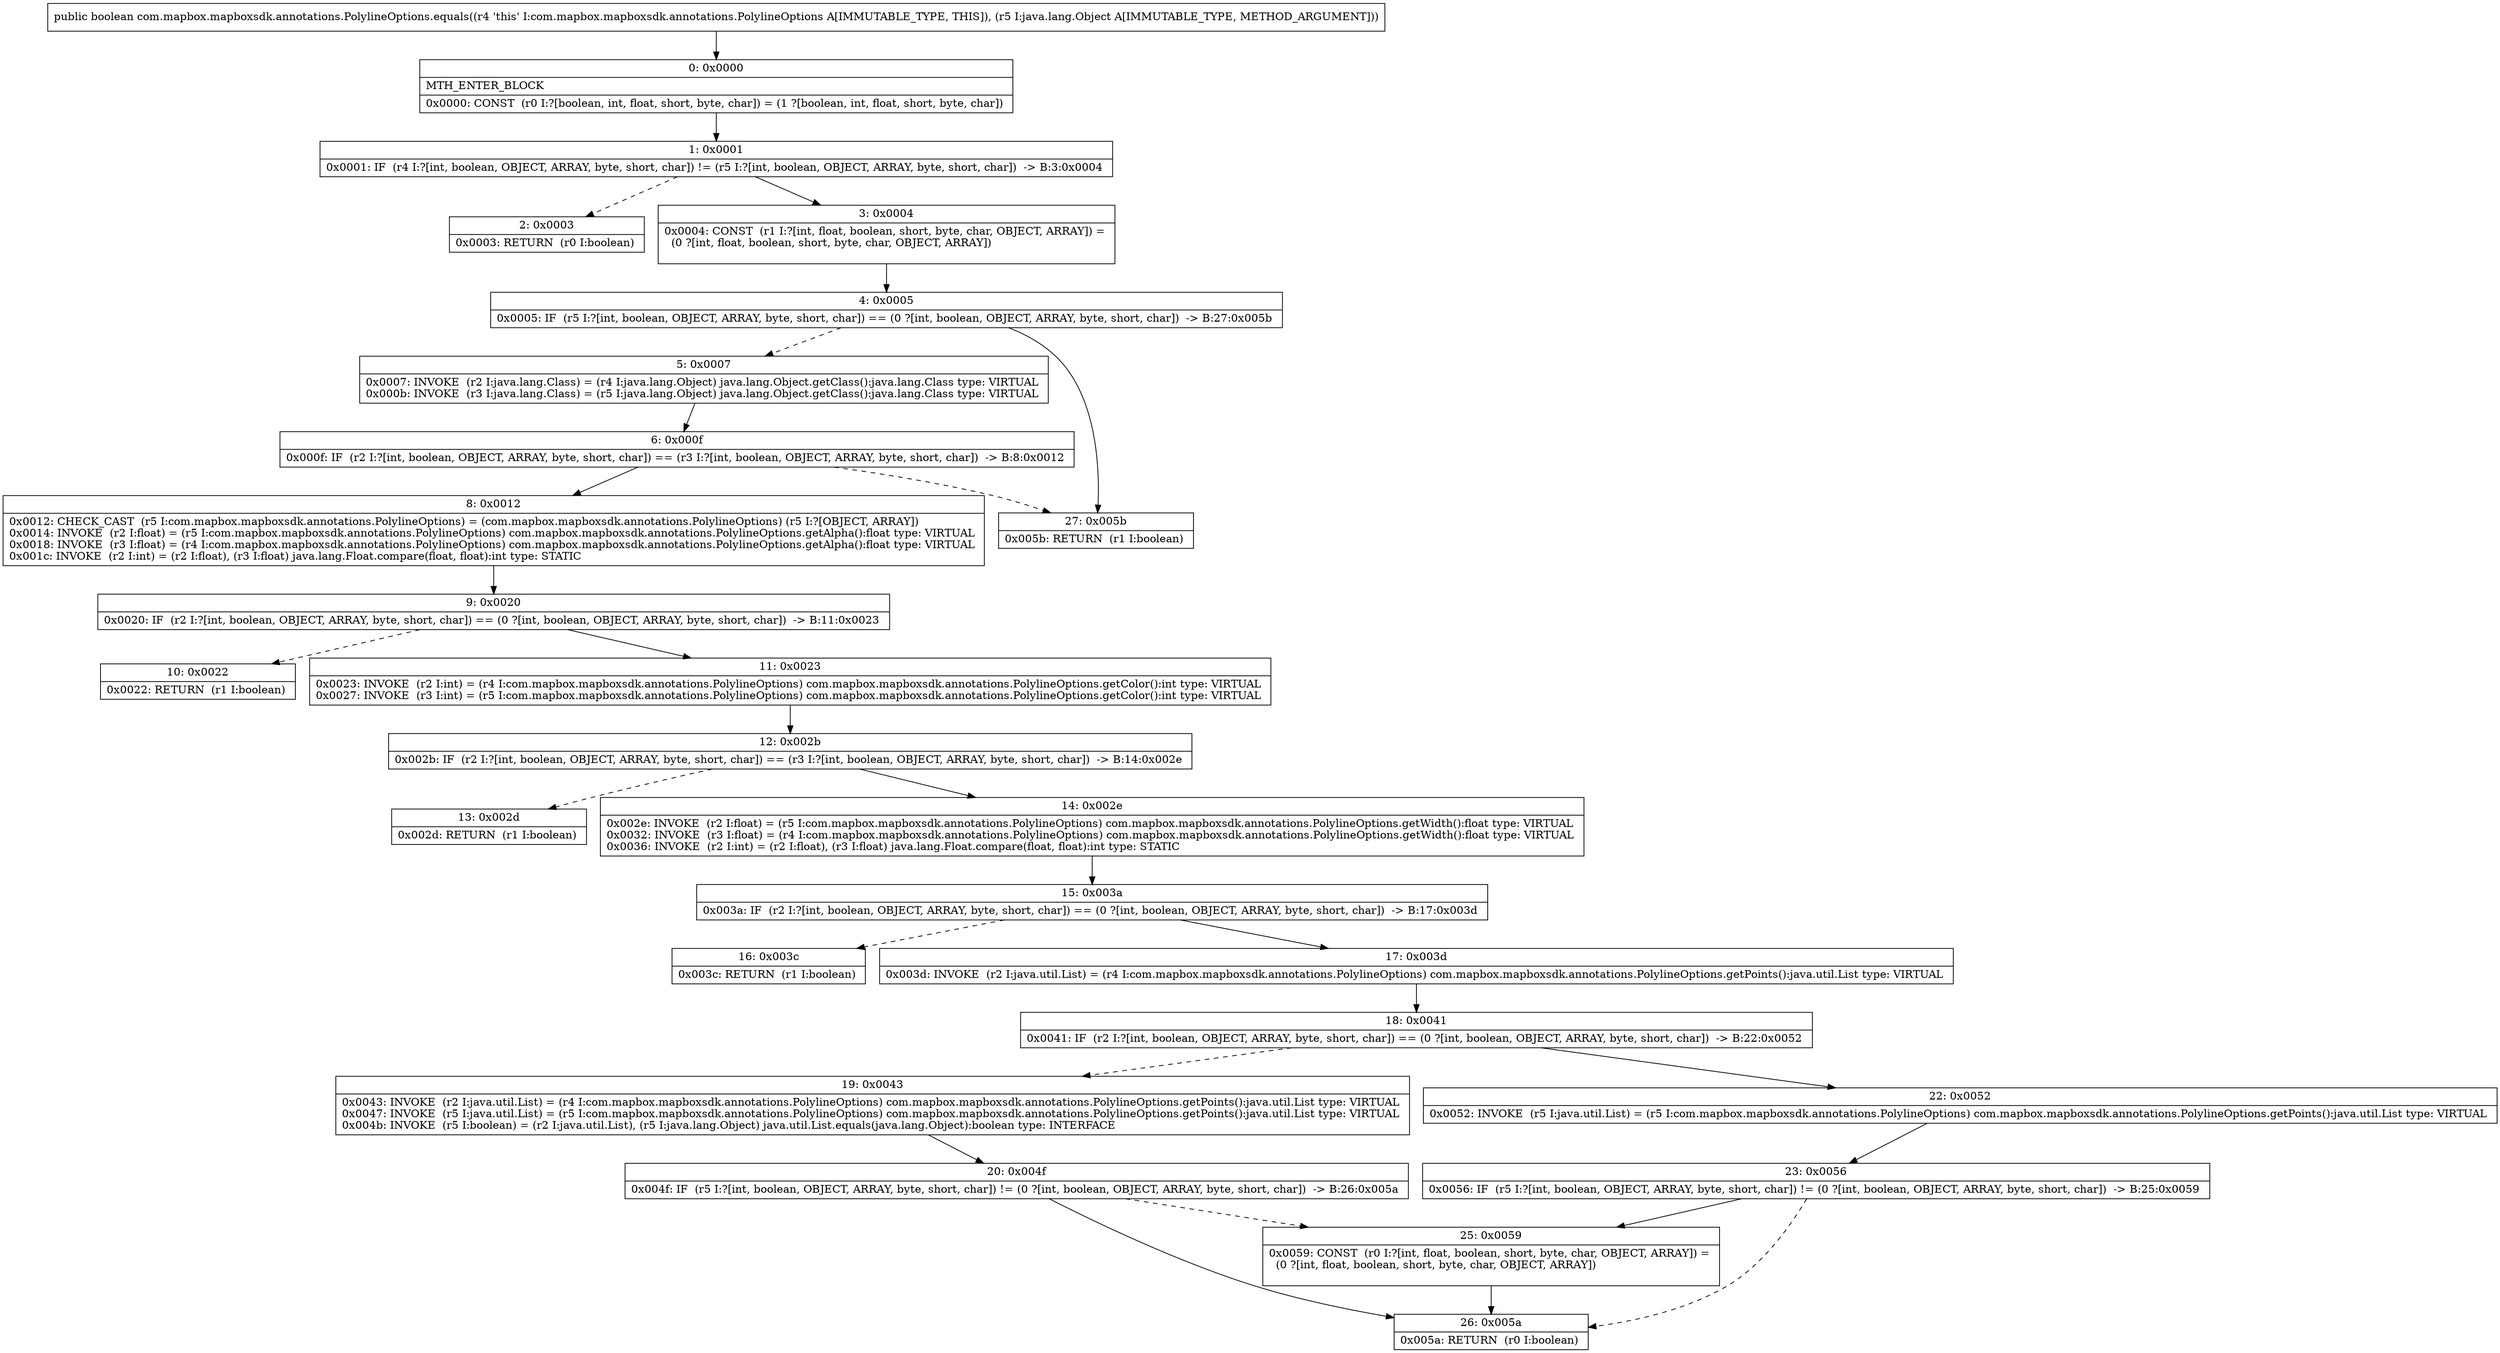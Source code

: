 digraph "CFG forcom.mapbox.mapboxsdk.annotations.PolylineOptions.equals(Ljava\/lang\/Object;)Z" {
Node_0 [shape=record,label="{0\:\ 0x0000|MTH_ENTER_BLOCK\l|0x0000: CONST  (r0 I:?[boolean, int, float, short, byte, char]) = (1 ?[boolean, int, float, short, byte, char]) \l}"];
Node_1 [shape=record,label="{1\:\ 0x0001|0x0001: IF  (r4 I:?[int, boolean, OBJECT, ARRAY, byte, short, char]) != (r5 I:?[int, boolean, OBJECT, ARRAY, byte, short, char])  \-\> B:3:0x0004 \l}"];
Node_2 [shape=record,label="{2\:\ 0x0003|0x0003: RETURN  (r0 I:boolean) \l}"];
Node_3 [shape=record,label="{3\:\ 0x0004|0x0004: CONST  (r1 I:?[int, float, boolean, short, byte, char, OBJECT, ARRAY]) = \l  (0 ?[int, float, boolean, short, byte, char, OBJECT, ARRAY])\l \l}"];
Node_4 [shape=record,label="{4\:\ 0x0005|0x0005: IF  (r5 I:?[int, boolean, OBJECT, ARRAY, byte, short, char]) == (0 ?[int, boolean, OBJECT, ARRAY, byte, short, char])  \-\> B:27:0x005b \l}"];
Node_5 [shape=record,label="{5\:\ 0x0007|0x0007: INVOKE  (r2 I:java.lang.Class) = (r4 I:java.lang.Object) java.lang.Object.getClass():java.lang.Class type: VIRTUAL \l0x000b: INVOKE  (r3 I:java.lang.Class) = (r5 I:java.lang.Object) java.lang.Object.getClass():java.lang.Class type: VIRTUAL \l}"];
Node_6 [shape=record,label="{6\:\ 0x000f|0x000f: IF  (r2 I:?[int, boolean, OBJECT, ARRAY, byte, short, char]) == (r3 I:?[int, boolean, OBJECT, ARRAY, byte, short, char])  \-\> B:8:0x0012 \l}"];
Node_8 [shape=record,label="{8\:\ 0x0012|0x0012: CHECK_CAST  (r5 I:com.mapbox.mapboxsdk.annotations.PolylineOptions) = (com.mapbox.mapboxsdk.annotations.PolylineOptions) (r5 I:?[OBJECT, ARRAY]) \l0x0014: INVOKE  (r2 I:float) = (r5 I:com.mapbox.mapboxsdk.annotations.PolylineOptions) com.mapbox.mapboxsdk.annotations.PolylineOptions.getAlpha():float type: VIRTUAL \l0x0018: INVOKE  (r3 I:float) = (r4 I:com.mapbox.mapboxsdk.annotations.PolylineOptions) com.mapbox.mapboxsdk.annotations.PolylineOptions.getAlpha():float type: VIRTUAL \l0x001c: INVOKE  (r2 I:int) = (r2 I:float), (r3 I:float) java.lang.Float.compare(float, float):int type: STATIC \l}"];
Node_9 [shape=record,label="{9\:\ 0x0020|0x0020: IF  (r2 I:?[int, boolean, OBJECT, ARRAY, byte, short, char]) == (0 ?[int, boolean, OBJECT, ARRAY, byte, short, char])  \-\> B:11:0x0023 \l}"];
Node_10 [shape=record,label="{10\:\ 0x0022|0x0022: RETURN  (r1 I:boolean) \l}"];
Node_11 [shape=record,label="{11\:\ 0x0023|0x0023: INVOKE  (r2 I:int) = (r4 I:com.mapbox.mapboxsdk.annotations.PolylineOptions) com.mapbox.mapboxsdk.annotations.PolylineOptions.getColor():int type: VIRTUAL \l0x0027: INVOKE  (r3 I:int) = (r5 I:com.mapbox.mapboxsdk.annotations.PolylineOptions) com.mapbox.mapboxsdk.annotations.PolylineOptions.getColor():int type: VIRTUAL \l}"];
Node_12 [shape=record,label="{12\:\ 0x002b|0x002b: IF  (r2 I:?[int, boolean, OBJECT, ARRAY, byte, short, char]) == (r3 I:?[int, boolean, OBJECT, ARRAY, byte, short, char])  \-\> B:14:0x002e \l}"];
Node_13 [shape=record,label="{13\:\ 0x002d|0x002d: RETURN  (r1 I:boolean) \l}"];
Node_14 [shape=record,label="{14\:\ 0x002e|0x002e: INVOKE  (r2 I:float) = (r5 I:com.mapbox.mapboxsdk.annotations.PolylineOptions) com.mapbox.mapboxsdk.annotations.PolylineOptions.getWidth():float type: VIRTUAL \l0x0032: INVOKE  (r3 I:float) = (r4 I:com.mapbox.mapboxsdk.annotations.PolylineOptions) com.mapbox.mapboxsdk.annotations.PolylineOptions.getWidth():float type: VIRTUAL \l0x0036: INVOKE  (r2 I:int) = (r2 I:float), (r3 I:float) java.lang.Float.compare(float, float):int type: STATIC \l}"];
Node_15 [shape=record,label="{15\:\ 0x003a|0x003a: IF  (r2 I:?[int, boolean, OBJECT, ARRAY, byte, short, char]) == (0 ?[int, boolean, OBJECT, ARRAY, byte, short, char])  \-\> B:17:0x003d \l}"];
Node_16 [shape=record,label="{16\:\ 0x003c|0x003c: RETURN  (r1 I:boolean) \l}"];
Node_17 [shape=record,label="{17\:\ 0x003d|0x003d: INVOKE  (r2 I:java.util.List) = (r4 I:com.mapbox.mapboxsdk.annotations.PolylineOptions) com.mapbox.mapboxsdk.annotations.PolylineOptions.getPoints():java.util.List type: VIRTUAL \l}"];
Node_18 [shape=record,label="{18\:\ 0x0041|0x0041: IF  (r2 I:?[int, boolean, OBJECT, ARRAY, byte, short, char]) == (0 ?[int, boolean, OBJECT, ARRAY, byte, short, char])  \-\> B:22:0x0052 \l}"];
Node_19 [shape=record,label="{19\:\ 0x0043|0x0043: INVOKE  (r2 I:java.util.List) = (r4 I:com.mapbox.mapboxsdk.annotations.PolylineOptions) com.mapbox.mapboxsdk.annotations.PolylineOptions.getPoints():java.util.List type: VIRTUAL \l0x0047: INVOKE  (r5 I:java.util.List) = (r5 I:com.mapbox.mapboxsdk.annotations.PolylineOptions) com.mapbox.mapboxsdk.annotations.PolylineOptions.getPoints():java.util.List type: VIRTUAL \l0x004b: INVOKE  (r5 I:boolean) = (r2 I:java.util.List), (r5 I:java.lang.Object) java.util.List.equals(java.lang.Object):boolean type: INTERFACE \l}"];
Node_20 [shape=record,label="{20\:\ 0x004f|0x004f: IF  (r5 I:?[int, boolean, OBJECT, ARRAY, byte, short, char]) != (0 ?[int, boolean, OBJECT, ARRAY, byte, short, char])  \-\> B:26:0x005a \l}"];
Node_22 [shape=record,label="{22\:\ 0x0052|0x0052: INVOKE  (r5 I:java.util.List) = (r5 I:com.mapbox.mapboxsdk.annotations.PolylineOptions) com.mapbox.mapboxsdk.annotations.PolylineOptions.getPoints():java.util.List type: VIRTUAL \l}"];
Node_23 [shape=record,label="{23\:\ 0x0056|0x0056: IF  (r5 I:?[int, boolean, OBJECT, ARRAY, byte, short, char]) != (0 ?[int, boolean, OBJECT, ARRAY, byte, short, char])  \-\> B:25:0x0059 \l}"];
Node_25 [shape=record,label="{25\:\ 0x0059|0x0059: CONST  (r0 I:?[int, float, boolean, short, byte, char, OBJECT, ARRAY]) = \l  (0 ?[int, float, boolean, short, byte, char, OBJECT, ARRAY])\l \l}"];
Node_26 [shape=record,label="{26\:\ 0x005a|0x005a: RETURN  (r0 I:boolean) \l}"];
Node_27 [shape=record,label="{27\:\ 0x005b|0x005b: RETURN  (r1 I:boolean) \l}"];
MethodNode[shape=record,label="{public boolean com.mapbox.mapboxsdk.annotations.PolylineOptions.equals((r4 'this' I:com.mapbox.mapboxsdk.annotations.PolylineOptions A[IMMUTABLE_TYPE, THIS]), (r5 I:java.lang.Object A[IMMUTABLE_TYPE, METHOD_ARGUMENT])) }"];
MethodNode -> Node_0;
Node_0 -> Node_1;
Node_1 -> Node_2[style=dashed];
Node_1 -> Node_3;
Node_3 -> Node_4;
Node_4 -> Node_5[style=dashed];
Node_4 -> Node_27;
Node_5 -> Node_6;
Node_6 -> Node_8;
Node_6 -> Node_27[style=dashed];
Node_8 -> Node_9;
Node_9 -> Node_10[style=dashed];
Node_9 -> Node_11;
Node_11 -> Node_12;
Node_12 -> Node_13[style=dashed];
Node_12 -> Node_14;
Node_14 -> Node_15;
Node_15 -> Node_16[style=dashed];
Node_15 -> Node_17;
Node_17 -> Node_18;
Node_18 -> Node_19[style=dashed];
Node_18 -> Node_22;
Node_19 -> Node_20;
Node_20 -> Node_26;
Node_20 -> Node_25[style=dashed];
Node_22 -> Node_23;
Node_23 -> Node_25;
Node_23 -> Node_26[style=dashed];
Node_25 -> Node_26;
}


